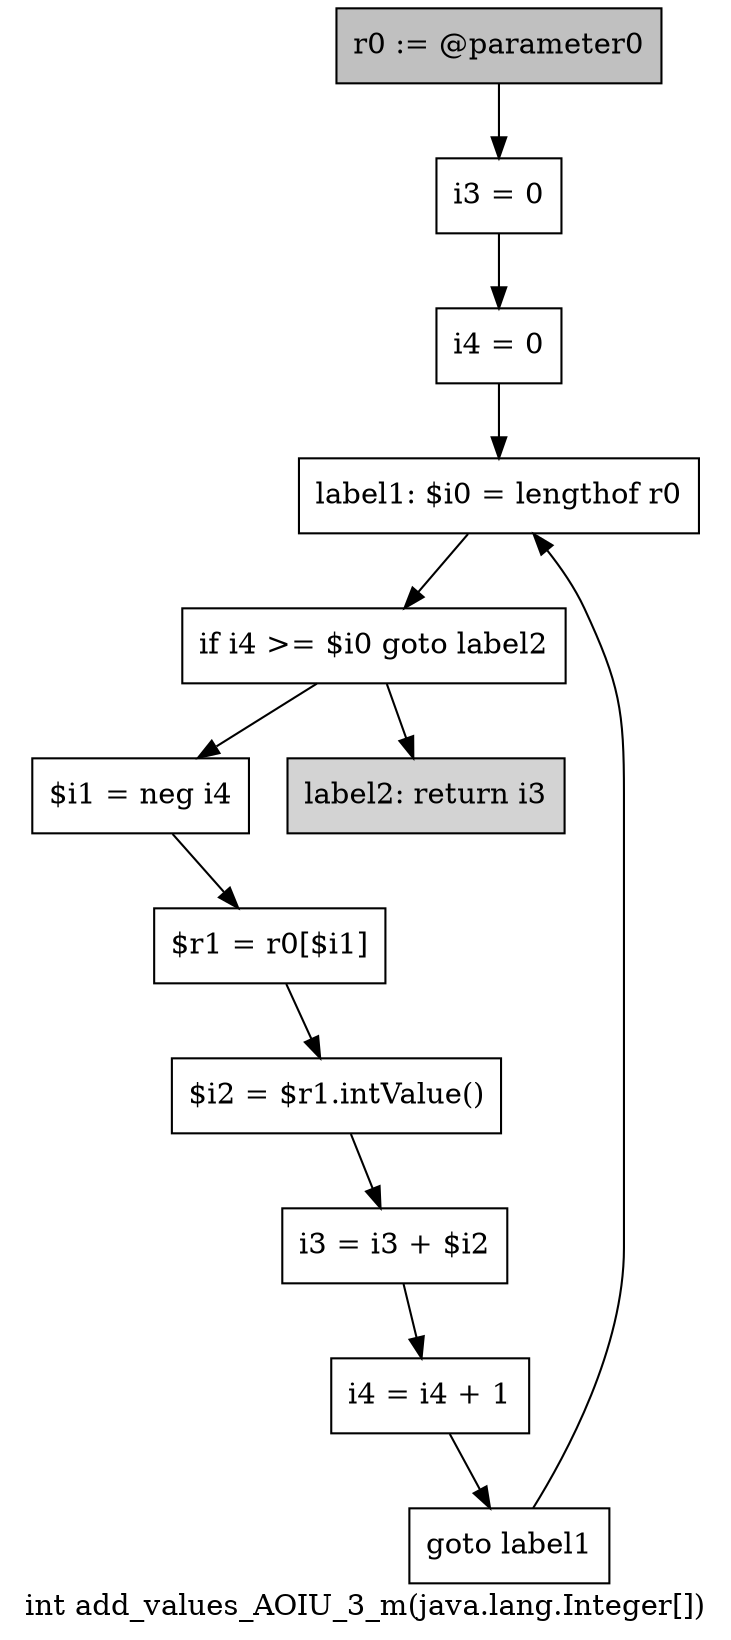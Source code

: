 digraph "int add_values_AOIU_3_m(java.lang.Integer[])" {
    label="int add_values_AOIU_3_m(java.lang.Integer[])";
    node [shape=box];
    "0" [style=filled,fillcolor=gray,label="r0 := @parameter0",];
    "1" [label="i3 = 0",];
    "0"->"1";
    "2" [label="i4 = 0",];
    "1"->"2";
    "3" [label="label1: $i0 = lengthof r0",];
    "2"->"3";
    "4" [label="if i4 >= $i0 goto label2",];
    "3"->"4";
    "5" [label="$i1 = neg i4",];
    "4"->"5";
    "11" [style=filled,fillcolor=lightgray,label="label2: return i3",];
    "4"->"11";
    "6" [label="$r1 = r0[$i1]",];
    "5"->"6";
    "7" [label="$i2 = $r1.intValue()",];
    "6"->"7";
    "8" [label="i3 = i3 + $i2",];
    "7"->"8";
    "9" [label="i4 = i4 + 1",];
    "8"->"9";
    "10" [label="goto label1",];
    "9"->"10";
    "10"->"3";
}
